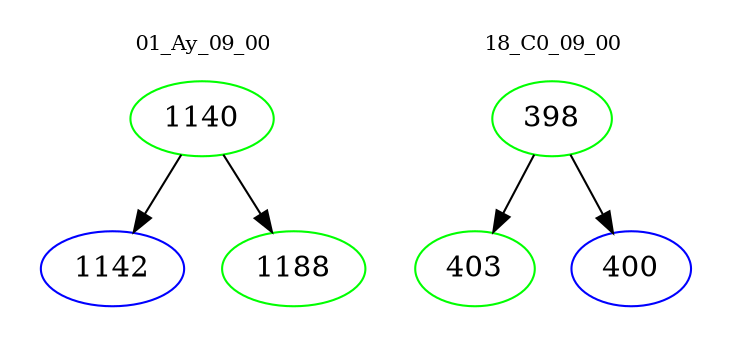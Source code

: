 digraph{
subgraph cluster_0 {
color = white
label = "01_Ay_09_00";
fontsize=10;
T0_1140 [label="1140", color="green"]
T0_1140 -> T0_1142 [color="black"]
T0_1142 [label="1142", color="blue"]
T0_1140 -> T0_1188 [color="black"]
T0_1188 [label="1188", color="green"]
}
subgraph cluster_1 {
color = white
label = "18_C0_09_00";
fontsize=10;
T1_398 [label="398", color="green"]
T1_398 -> T1_403 [color="black"]
T1_403 [label="403", color="green"]
T1_398 -> T1_400 [color="black"]
T1_400 [label="400", color="blue"]
}
}

